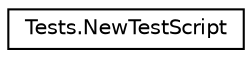 digraph "Graphical Class Hierarchy"
{
 // LATEX_PDF_SIZE
  edge [fontname="Helvetica",fontsize="10",labelfontname="Helvetica",labelfontsize="10"];
  node [fontname="Helvetica",fontsize="10",shape=record];
  rankdir="LR";
  Node0 [label="Tests.NewTestScript",height=0.2,width=0.4,color="black", fillcolor="white", style="filled",URL="$class_tests_1_1_new_test_script.html",tooltip=" "];
}
